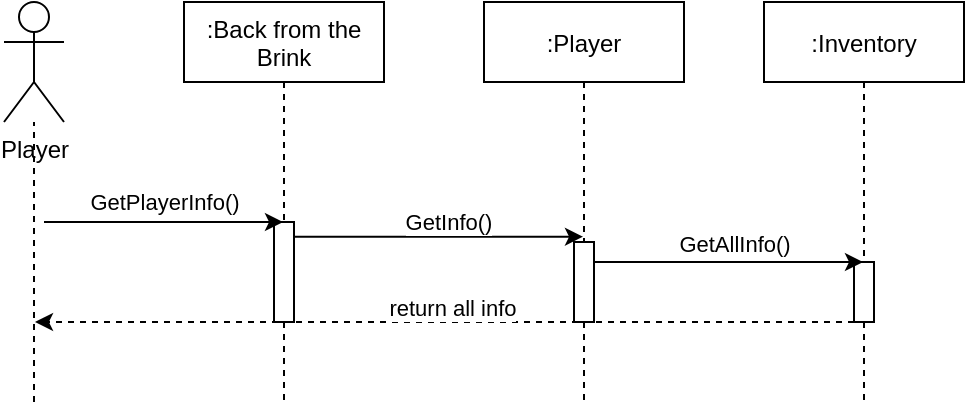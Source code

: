 <mxfile version="13.9.9" type="device"><diagram id="kgpKYQtTHZ0yAKxKKP6v" name="Page-1"><mxGraphModel dx="652" dy="423" grid="1" gridSize="10" guides="1" tooltips="1" connect="1" arrows="1" fold="1" page="1" pageScale="1" pageWidth="850" pageHeight="1100" math="0" shadow="0"><root><mxCell id="0"/><mxCell id="1" parent="0"/><mxCell id="3nuBFxr9cyL0pnOWT2aG-1" value=":Back from the &#10;Brink" style="shape=umlLifeline;perimeter=lifelinePerimeter;container=1;collapsible=0;recursiveResize=0;rounded=0;shadow=0;strokeWidth=1;" parent="1" vertex="1"><mxGeometry x="150" y="80" width="100" height="200" as="geometry"/></mxCell><mxCell id="cKyc7U3yHi6ezlXouylW-8" value="" style="rounded=0;whiteSpace=wrap;html=1;" vertex="1" parent="3nuBFxr9cyL0pnOWT2aG-1"><mxGeometry x="45" y="110" width="10" height="50" as="geometry"/></mxCell><mxCell id="3nuBFxr9cyL0pnOWT2aG-5" value=":Player" style="shape=umlLifeline;perimeter=lifelinePerimeter;container=1;collapsible=0;recursiveResize=0;rounded=0;shadow=0;strokeWidth=1;" parent="1" vertex="1"><mxGeometry x="300" y="80" width="100" height="200" as="geometry"/></mxCell><mxCell id="cKyc7U3yHi6ezlXouylW-10" value="" style="rounded=0;whiteSpace=wrap;html=1;" vertex="1" parent="3nuBFxr9cyL0pnOWT2aG-5"><mxGeometry x="45" y="120" width="10" height="40" as="geometry"/></mxCell><mxCell id="cKyc7U3yHi6ezlXouylW-25" style="edgeStyle=orthogonalEdgeStyle;rounded=0;orthogonalLoop=1;jettySize=auto;html=1;exitX=0.5;exitY=1;exitDx=0;exitDy=0;dashed=1;" edge="1" parent="3nuBFxr9cyL0pnOWT2aG-5" source="cKyc7U3yHi6ezlXouylW-10" target="cKyc7U3yHi6ezlXouylW-10"><mxGeometry relative="1" as="geometry"/></mxCell><mxCell id="cKyc7U3yHi6ezlXouylW-1" value="Player" style="shape=umlActor;verticalLabelPosition=bottom;verticalAlign=top;html=1;outlineConnect=0;" vertex="1" parent="1"><mxGeometry x="60" y="80" width="30" height="60" as="geometry"/></mxCell><mxCell id="cKyc7U3yHi6ezlXouylW-2" value="" style="endArrow=none;dashed=1;html=1;" edge="1" parent="1" target="cKyc7U3yHi6ezlXouylW-1"><mxGeometry width="50" height="50" relative="1" as="geometry"><mxPoint x="75" y="280" as="sourcePoint"/><mxPoint x="260" y="240" as="targetPoint"/></mxGeometry></mxCell><mxCell id="cKyc7U3yHi6ezlXouylW-3" value="" style="endArrow=classic;html=1;" edge="1" parent="1" target="3nuBFxr9cyL0pnOWT2aG-1"><mxGeometry width="50" height="50" relative="1" as="geometry"><mxPoint x="80" y="190" as="sourcePoint"/><mxPoint x="260" y="240" as="targetPoint"/></mxGeometry></mxCell><mxCell id="cKyc7U3yHi6ezlXouylW-6" value="GetPlayerInfo()" style="edgeLabel;html=1;align=center;verticalAlign=middle;resizable=0;points=[];" vertex="1" connectable="0" parent="cKyc7U3yHi6ezlXouylW-3"><mxGeometry x="0.004" y="-1" relative="1" as="geometry"><mxPoint y="-11" as="offset"/></mxGeometry></mxCell><mxCell id="cKyc7U3yHi6ezlXouylW-9" value="" style="endArrow=classic;html=1;exitX=0.95;exitY=0.147;exitDx=0;exitDy=0;exitPerimeter=0;" edge="1" parent="1" source="cKyc7U3yHi6ezlXouylW-8" target="3nuBFxr9cyL0pnOWT2aG-5"><mxGeometry width="50" height="50" relative="1" as="geometry"><mxPoint x="210" y="198" as="sourcePoint"/><mxPoint x="260" y="250" as="targetPoint"/></mxGeometry></mxCell><mxCell id="cKyc7U3yHi6ezlXouylW-11" value="GetInfo()" style="edgeLabel;html=1;align=center;verticalAlign=middle;resizable=0;points=[];" vertex="1" connectable="0" parent="cKyc7U3yHi6ezlXouylW-9"><mxGeometry x="0.068" y="1" relative="1" as="geometry"><mxPoint y="-6.28" as="offset"/></mxGeometry></mxCell><mxCell id="cKyc7U3yHi6ezlXouylW-12" value=":Inventory" style="shape=umlLifeline;perimeter=lifelinePerimeter;container=1;collapsible=0;recursiveResize=0;rounded=0;shadow=0;strokeWidth=1;" vertex="1" parent="1"><mxGeometry x="440" y="80" width="100" height="200" as="geometry"/></mxCell><mxCell id="cKyc7U3yHi6ezlXouylW-13" value="" style="rounded=0;whiteSpace=wrap;html=1;" vertex="1" parent="cKyc7U3yHi6ezlXouylW-12"><mxGeometry x="45" y="130" width="10" height="30" as="geometry"/></mxCell><mxCell id="cKyc7U3yHi6ezlXouylW-14" value="" style="endArrow=classic;html=1;exitX=1;exitY=0.25;exitDx=0;exitDy=0;" edge="1" parent="1" source="cKyc7U3yHi6ezlXouylW-10" target="cKyc7U3yHi6ezlXouylW-12"><mxGeometry width="50" height="50" relative="1" as="geometry"><mxPoint x="360" y="217" as="sourcePoint"/><mxPoint x="420" y="240" as="targetPoint"/></mxGeometry></mxCell><mxCell id="cKyc7U3yHi6ezlXouylW-15" value="GetAllInfo()" style="edgeLabel;html=1;align=center;verticalAlign=middle;resizable=0;points=[];" vertex="1" connectable="0" parent="cKyc7U3yHi6ezlXouylW-14"><mxGeometry x="0.025" y="-2" relative="1" as="geometry"><mxPoint x="0.5" y="-11.68" as="offset"/></mxGeometry></mxCell><mxCell id="cKyc7U3yHi6ezlXouylW-23" value="" style="endArrow=classic;html=1;dashed=1;" edge="1" parent="1"><mxGeometry width="50" height="50" relative="1" as="geometry"><mxPoint x="485" y="240" as="sourcePoint"/><mxPoint x="75.5" y="240" as="targetPoint"/></mxGeometry></mxCell><mxCell id="cKyc7U3yHi6ezlXouylW-24" value="return all info" style="edgeLabel;html=1;align=center;verticalAlign=middle;resizable=0;points=[];" vertex="1" connectable="0" parent="cKyc7U3yHi6ezlXouylW-23"><mxGeometry x="-0.004" y="-1" relative="1" as="geometry"><mxPoint x="2.4" y="-6.36" as="offset"/></mxGeometry></mxCell></root></mxGraphModel></diagram></mxfile>